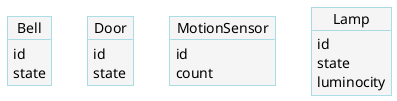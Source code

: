 @startuml

skinparam object {
  BackgroundColor #f5f5f5
  ArrowColor #4c4c4c
  BorderColor #5dc0cf
}

object Bell

Bell : id 
Bell : state 

object Door

Door : id 
Door : state

object MotionSensor

MotionSensor : id 
MotionSensor : count 

object Lamp

Lamp : id 
Lamp : state 
Lamp : luminocity

Bell -[hidden]> Door
Door -[hidden]> MotionSensor
MotionSensor -[hidden]> Lamp
@enduml